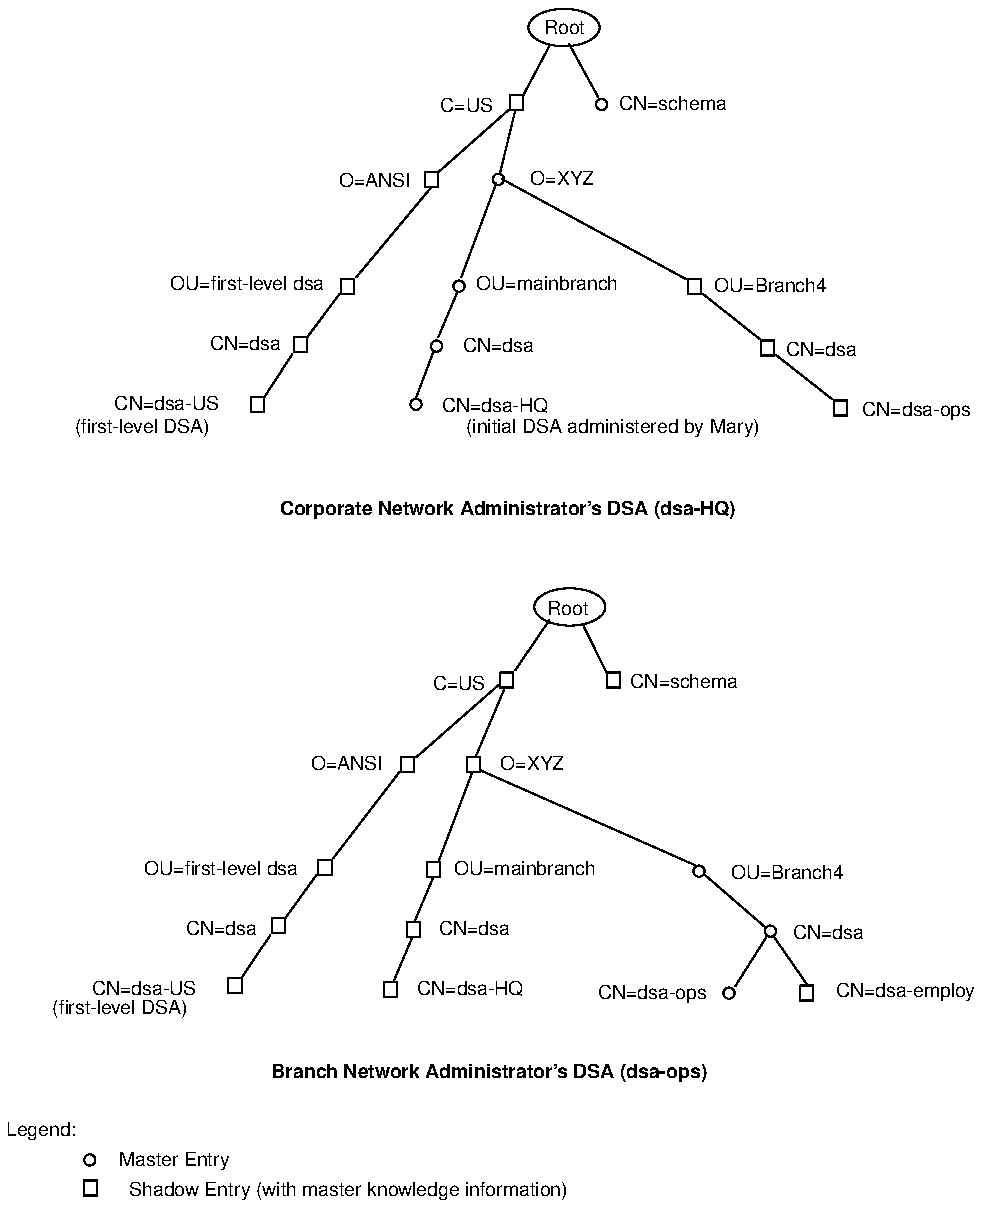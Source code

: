 ...\" @OSF_COPYRIGHT@
...\" COPYRIGHT NOTICE
...\" Copyright (c) 1990, 1991, 1992, 1993 Open Software Foundation, Inc.
...\" ALL RIGHTS RESERVED (DCE).  See the file named COPYRIGHT.DCE in the
...\" src directory for the full copyright text.
...\" 
...\" HISTORY
...\" $Log: fig17.shadowofschema.pic,v $
...\" Revision 1.1.2.1  1994/08/04  21:02:17  hal
...\" 	Create DCE GDS Admin Gd & Ref from GDS parts of Adm Gd & Cmd Ref; fix log
...\" 	[1994/08/04  20:37:43  hal]
...\"
...\" Revision 1.1.2.6  1993/01/28  19:09:11  dbelch
...\" 	Embedding copyright notice
...\" 	[1993/01/28  18:37:43  dbelch]
...\" 
...\" Revision 1.1.2.5  1993/01/10  16:50:59  rnollman
...\" 	changed Joe and Mary to Branch and Corporate Network Administrator
...\" 	[1993/01/10  16:50:38  rnollman]
...\" 
...\" Revision 1.1.2.4  1992/12/02  21:58:51  rnollman
...\" 	updated illustration after Munich review
...\" 	[1992/12/02  21:58:17  rnollman]
...\" 
...\" Revision 1.1.2.3  1992/11/24  20:13:51  rnollman
...\" 	fixed illustration
...\" 	[1992/11/24  20:13:11  rnollman]
...\" 
...\" Revision 1.1.2.2  1992/11/24  19:59:04  rnollman
...\" 	new illustration
...\" 	[1992/11/24  19:58:04  rnollman]
...\" 
...\" $EndLog$
.PS
scale = 106.667
"\f(HB\s7Branch Network Administrator's DSA (dsa-ops)\s0\fP"  at 257, 67
"\f(HB\s7Corporate Network Administrator's DSA (dsa-HQ)\s0\fP"  at 267, 367
line   from 315, 587 \
	to 300, 615 
circle radius 3 at 317, 583
"\fH\s7CN=schema\s0\fP"  at 355, 583
line   from 275, 588 \
	to 289, 614 
"\fH\s7Root\s0\fP"  at 297, 624
ellipse wid 38 ht 20 at 297, 624
"\fH\s7(first-level DSA)\s0\fP"  at 72, 411
line   from 226, 539 \
	to 186, 491 
"\fH\s7OU=Branch4\s0\fP"  at 407, 486
line   from 267, 580 \
	to 230, 547 
line   from 264, 543 \
	to 362, 490 
line   from 261, 541 \
	to 242, 491 
line   from 271, 580 \
	to 263, 547 
"\fH\s7O=ANSI\s0\fP"  at 196, 542
box  wid 7 ht 8 at 226.5, 543
circle radius 3 at 262, 543
box  wid 7 ht 8 at 366.5, 486
"\fH\s7C=US\s0\fP"  at 245, 582
"\fH\s7CN=dsa-US\s0\fP"  at 85, 423
box  wid 7 ht 8 at 133.5, 423
"\fH\s7CN=dsa\s0\fP"  at 127, 455
box  wid 7 ht 8 at 156.5, 455
line   from 152, 450 \
	to 137, 427 
"\fH\s7OU=first-level dsa\s0\fP"  at 128, 487
box  wid 7 ht 8 at 181.5, 486
line   from 177, 482 \
	to 160, 459 
"\fH\s7OU=mainbranch\s0\fP"  at 288, 487
circle radius 3 at 241, 486
"\fH\s7CN=dsa\s0\fP"  at 262, 454
circle radius 3 at 229, 454
"\fH\s7CN=dsa-HQ\s0\fP"  at 260, 422
line   from 240, 483 \
	to 230, 459 
circle radius 3 at 218, 423
line   from 227, 451 \
	to 218, 427 
"\fH\s7(initial DSA administered by Mary)\s0\fP"  at 323, 411
box  wid 7 ht 8 at 271.5, 584
"\fH\s7O=XYZ\s0\fP"  at 296, 543
"\fH\s7Legend:\s0\fP"  at 18, 36
circle radius 3 at 44, 20
"\fH\s7Master Entry\s0\fP"  at 89, 20
box  wid 7 ht 8 at 44.5, 5
"\fH\s7Shadow Entry (with master knowledge information)\s0\fP"  at 182, 4
line   from 262, 273 \
	to 218, 235 
line   from 265, 271 \
	to 250, 236 
"\fH\s7C=US\s0\fP"  at 241, 274
line   from 307, 305 \
	to 320, 279 
box  wid 7 ht 8 at 266.5, 276
line   from 271, 281 \
	to 289, 308 
"\fH\s7CN=schema\s0\fP"  at 361, 275
box  wid 7 ht 8 at 323.5, 276
ellipse wid 38 ht 20 at 300, 315
"\fH\s7Root\s0\fP"  at 299, 314
"\fH\s7O=ANSI\s0\fP"  at 181, 231
line   from 252, 228 \
	to 367, 177 
line   from 248, 227 \
	to 230, 179 
box  wid 7 ht 8 at 248.5, 231
line   from 209, 227 \
	to 174, 181 
box  wid 7 ht 8 at 213.5, 231
line   from 372, 172 \
	to 404, 144 
circle radius 3 at 369, 174
"\fH\s7OU=Branch4\s0\fP"  at 416, 173
"\fH\s7CN=dsa\s0\fP"  at 438, 141
circle radius 3 at 407, 142
"\fH\s7CN=dsa-ops\s0\fP"  at 344, 109
"\fH\s7CN=dsa-employ\s0\fP"  at 479, 110
circle radius 3 at 385, 109
line   from 405, 139 \
	to 388, 113 
line   from 409, 139 \
	to 427, 113 
"\fH\s7(first-level DSA)\s0\fP"  at 60, 101
line   from 165, 172 \
	to 148, 149 
box  wid 7 ht 8 at 169.5, 176
line   from 140, 140 \
	to 125, 117 
box  wid 7 ht 8 at 144.5, 145
box  wid 7 ht 8 at 121.5, 113
box  wid 7 ht 8 at 204.5, 111
box  wid 7 ht 8 at 227.5, 175
box  wid 7 ht 8 at 216.5, 143
line   from 227, 171 \
	to 217, 147 
line   from 216, 139 \
	to 206, 115 
"\fH\s7OU=mainbranch\s0\fP"  at 276, 175
"\fH\s7CN=dsa\s0\fP"  at 249, 143
"\fH\s7CN=dsa-HQ\s0\fP"  at 247, 111
"\fH\s7CN=dsa-US\s0\fP"  at 73, 111
"\fH\s7CN=dsa\s0\fP"  at 114, 143
"\fH\s7OU=first-level dsa\s0\fP"  at 114, 175
"\fH\s7O=XYZ\s0\fP"  at 280, 231
box  wid 7 ht 8 at 426.5, 109
box  wid 7 ht 8 at 444.5, 421
box  wid 7 ht 8 at 405.5, 453
line   from 410, 449 \
	to 440, 426 
"\fH\s7CN=dsa\s0\fP"  at 434, 452
"\fH\s7CN=dsa-ops\s0\fP"  at 485, 420
line   from 371, 482 \
	to 402, 457 \
	to 402, 457 
.PE
